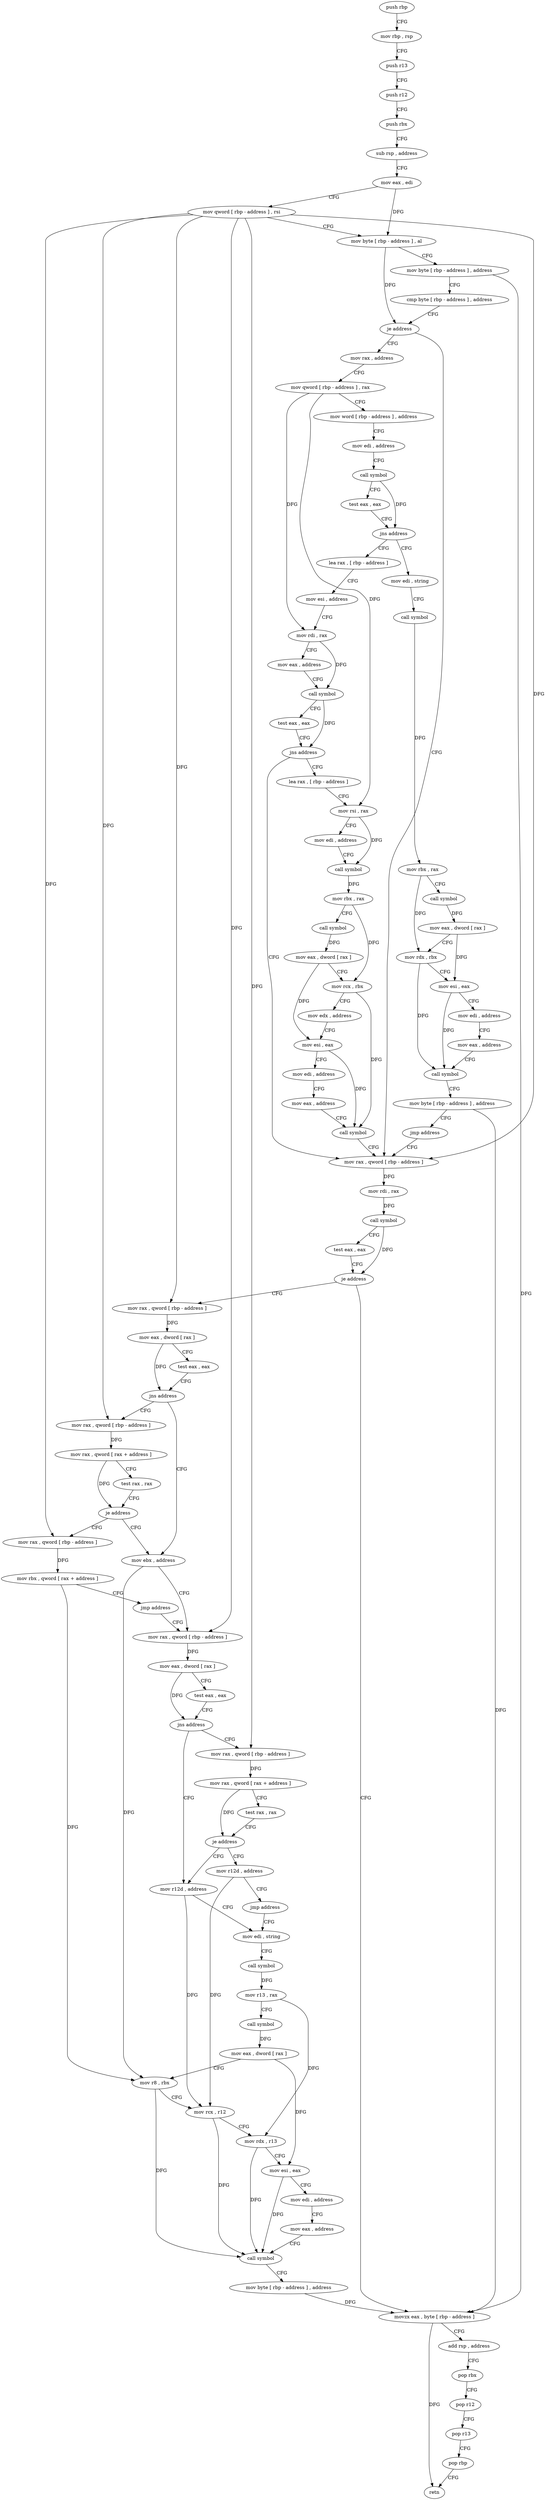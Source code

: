 digraph "func" {
"4223995" [label = "push rbp" ]
"4223996" [label = "mov rbp , rsp" ]
"4223999" [label = "push r13" ]
"4224001" [label = "push r12" ]
"4224003" [label = "push rbx" ]
"4224004" [label = "sub rsp , address" ]
"4224008" [label = "mov eax , edi" ]
"4224010" [label = "mov qword [ rbp - address ] , rsi" ]
"4224014" [label = "mov byte [ rbp - address ] , al" ]
"4224017" [label = "mov byte [ rbp - address ] , address" ]
"4224021" [label = "cmp byte [ rbp - address ] , address" ]
"4224025" [label = "je address" ]
"4224189" [label = "mov rax , qword [ rbp - address ]" ]
"4224031" [label = "mov rax , address" ]
"4224193" [label = "mov rdi , rax" ]
"4224196" [label = "call symbol" ]
"4224201" [label = "test eax , eax" ]
"4224203" [label = "je address" ]
"4224330" [label = "movzx eax , byte [ rbp - address ]" ]
"4224205" [label = "mov rax , qword [ rbp - address ]" ]
"4224041" [label = "mov qword [ rbp - address ] , rax" ]
"4224045" [label = "mov word [ rbp - address ] , address" ]
"4224051" [label = "mov edi , address" ]
"4224056" [label = "call symbol" ]
"4224061" [label = "test eax , eax" ]
"4224063" [label = "jns address" ]
"4224111" [label = "lea rax , [ rbp - address ]" ]
"4224065" [label = "mov edi , string" ]
"4224334" [label = "add rsp , address" ]
"4224338" [label = "pop rbx" ]
"4224339" [label = "pop r12" ]
"4224341" [label = "pop r13" ]
"4224343" [label = "pop rbp" ]
"4224344" [label = "retn" ]
"4224209" [label = "mov eax , dword [ rax ]" ]
"4224211" [label = "test eax , eax" ]
"4224213" [label = "jns address" ]
"4224238" [label = "mov ebx , address" ]
"4224215" [label = "mov rax , qword [ rbp - address ]" ]
"4224115" [label = "mov esi , address" ]
"4224120" [label = "mov rdi , rax" ]
"4224123" [label = "mov eax , address" ]
"4224128" [label = "call symbol" ]
"4224133" [label = "test eax , eax" ]
"4224135" [label = "jns address" ]
"4224137" [label = "lea rax , [ rbp - address ]" ]
"4224070" [label = "call symbol" ]
"4224075" [label = "mov rbx , rax" ]
"4224078" [label = "call symbol" ]
"4224083" [label = "mov eax , dword [ rax ]" ]
"4224085" [label = "mov rdx , rbx" ]
"4224088" [label = "mov esi , eax" ]
"4224090" [label = "mov edi , address" ]
"4224095" [label = "mov eax , address" ]
"4224100" [label = "call symbol" ]
"4224105" [label = "mov byte [ rbp - address ] , address" ]
"4224109" [label = "jmp address" ]
"4224243" [label = "mov rax , qword [ rbp - address ]" ]
"4224219" [label = "mov rax , qword [ rax + address ]" ]
"4224223" [label = "test rax , rax" ]
"4224226" [label = "je address" ]
"4224228" [label = "mov rax , qword [ rbp - address ]" ]
"4224141" [label = "mov rsi , rax" ]
"4224144" [label = "mov edi , address" ]
"4224149" [label = "call symbol" ]
"4224154" [label = "mov rbx , rax" ]
"4224157" [label = "call symbol" ]
"4224162" [label = "mov eax , dword [ rax ]" ]
"4224164" [label = "mov rcx , rbx" ]
"4224167" [label = "mov edx , address" ]
"4224172" [label = "mov esi , eax" ]
"4224174" [label = "mov edi , address" ]
"4224179" [label = "mov eax , address" ]
"4224184" [label = "call symbol" ]
"4224274" [label = "mov r12d , address" ]
"4224280" [label = "mov edi , string" ]
"4224253" [label = "mov rax , qword [ rbp - address ]" ]
"4224257" [label = "mov rax , qword [ rax + address ]" ]
"4224261" [label = "test rax , rax" ]
"4224264" [label = "je address" ]
"4224266" [label = "mov r12d , address" ]
"4224232" [label = "mov rbx , qword [ rax + address ]" ]
"4224236" [label = "jmp address" ]
"4224272" [label = "jmp address" ]
"4224247" [label = "mov eax , dword [ rax ]" ]
"4224249" [label = "test eax , eax" ]
"4224251" [label = "jns address" ]
"4224285" [label = "call symbol" ]
"4224290" [label = "mov r13 , rax" ]
"4224293" [label = "call symbol" ]
"4224298" [label = "mov eax , dword [ rax ]" ]
"4224300" [label = "mov r8 , rbx" ]
"4224303" [label = "mov rcx , r12" ]
"4224306" [label = "mov rdx , r13" ]
"4224309" [label = "mov esi , eax" ]
"4224311" [label = "mov edi , address" ]
"4224316" [label = "mov eax , address" ]
"4224321" [label = "call symbol" ]
"4224326" [label = "mov byte [ rbp - address ] , address" ]
"4223995" -> "4223996" [ label = "CFG" ]
"4223996" -> "4223999" [ label = "CFG" ]
"4223999" -> "4224001" [ label = "CFG" ]
"4224001" -> "4224003" [ label = "CFG" ]
"4224003" -> "4224004" [ label = "CFG" ]
"4224004" -> "4224008" [ label = "CFG" ]
"4224008" -> "4224010" [ label = "CFG" ]
"4224008" -> "4224014" [ label = "DFG" ]
"4224010" -> "4224014" [ label = "CFG" ]
"4224010" -> "4224189" [ label = "DFG" ]
"4224010" -> "4224205" [ label = "DFG" ]
"4224010" -> "4224215" [ label = "DFG" ]
"4224010" -> "4224243" [ label = "DFG" ]
"4224010" -> "4224228" [ label = "DFG" ]
"4224010" -> "4224253" [ label = "DFG" ]
"4224014" -> "4224017" [ label = "CFG" ]
"4224014" -> "4224025" [ label = "DFG" ]
"4224017" -> "4224021" [ label = "CFG" ]
"4224017" -> "4224330" [ label = "DFG" ]
"4224021" -> "4224025" [ label = "CFG" ]
"4224025" -> "4224189" [ label = "CFG" ]
"4224025" -> "4224031" [ label = "CFG" ]
"4224189" -> "4224193" [ label = "DFG" ]
"4224031" -> "4224041" [ label = "CFG" ]
"4224193" -> "4224196" [ label = "DFG" ]
"4224196" -> "4224201" [ label = "CFG" ]
"4224196" -> "4224203" [ label = "DFG" ]
"4224201" -> "4224203" [ label = "CFG" ]
"4224203" -> "4224330" [ label = "CFG" ]
"4224203" -> "4224205" [ label = "CFG" ]
"4224330" -> "4224334" [ label = "CFG" ]
"4224330" -> "4224344" [ label = "DFG" ]
"4224205" -> "4224209" [ label = "DFG" ]
"4224041" -> "4224045" [ label = "CFG" ]
"4224041" -> "4224120" [ label = "DFG" ]
"4224041" -> "4224141" [ label = "DFG" ]
"4224045" -> "4224051" [ label = "CFG" ]
"4224051" -> "4224056" [ label = "CFG" ]
"4224056" -> "4224061" [ label = "CFG" ]
"4224056" -> "4224063" [ label = "DFG" ]
"4224061" -> "4224063" [ label = "CFG" ]
"4224063" -> "4224111" [ label = "CFG" ]
"4224063" -> "4224065" [ label = "CFG" ]
"4224111" -> "4224115" [ label = "CFG" ]
"4224065" -> "4224070" [ label = "CFG" ]
"4224334" -> "4224338" [ label = "CFG" ]
"4224338" -> "4224339" [ label = "CFG" ]
"4224339" -> "4224341" [ label = "CFG" ]
"4224341" -> "4224343" [ label = "CFG" ]
"4224343" -> "4224344" [ label = "CFG" ]
"4224209" -> "4224211" [ label = "CFG" ]
"4224209" -> "4224213" [ label = "DFG" ]
"4224211" -> "4224213" [ label = "CFG" ]
"4224213" -> "4224238" [ label = "CFG" ]
"4224213" -> "4224215" [ label = "CFG" ]
"4224238" -> "4224243" [ label = "CFG" ]
"4224238" -> "4224300" [ label = "DFG" ]
"4224215" -> "4224219" [ label = "DFG" ]
"4224115" -> "4224120" [ label = "CFG" ]
"4224120" -> "4224123" [ label = "CFG" ]
"4224120" -> "4224128" [ label = "DFG" ]
"4224123" -> "4224128" [ label = "CFG" ]
"4224128" -> "4224133" [ label = "CFG" ]
"4224128" -> "4224135" [ label = "DFG" ]
"4224133" -> "4224135" [ label = "CFG" ]
"4224135" -> "4224189" [ label = "CFG" ]
"4224135" -> "4224137" [ label = "CFG" ]
"4224137" -> "4224141" [ label = "CFG" ]
"4224070" -> "4224075" [ label = "DFG" ]
"4224075" -> "4224078" [ label = "CFG" ]
"4224075" -> "4224085" [ label = "DFG" ]
"4224078" -> "4224083" [ label = "DFG" ]
"4224083" -> "4224085" [ label = "CFG" ]
"4224083" -> "4224088" [ label = "DFG" ]
"4224085" -> "4224088" [ label = "CFG" ]
"4224085" -> "4224100" [ label = "DFG" ]
"4224088" -> "4224090" [ label = "CFG" ]
"4224088" -> "4224100" [ label = "DFG" ]
"4224090" -> "4224095" [ label = "CFG" ]
"4224095" -> "4224100" [ label = "CFG" ]
"4224100" -> "4224105" [ label = "CFG" ]
"4224105" -> "4224109" [ label = "CFG" ]
"4224105" -> "4224330" [ label = "DFG" ]
"4224109" -> "4224189" [ label = "CFG" ]
"4224243" -> "4224247" [ label = "DFG" ]
"4224219" -> "4224223" [ label = "CFG" ]
"4224219" -> "4224226" [ label = "DFG" ]
"4224223" -> "4224226" [ label = "CFG" ]
"4224226" -> "4224238" [ label = "CFG" ]
"4224226" -> "4224228" [ label = "CFG" ]
"4224228" -> "4224232" [ label = "DFG" ]
"4224141" -> "4224144" [ label = "CFG" ]
"4224141" -> "4224149" [ label = "DFG" ]
"4224144" -> "4224149" [ label = "CFG" ]
"4224149" -> "4224154" [ label = "DFG" ]
"4224154" -> "4224157" [ label = "CFG" ]
"4224154" -> "4224164" [ label = "DFG" ]
"4224157" -> "4224162" [ label = "DFG" ]
"4224162" -> "4224164" [ label = "CFG" ]
"4224162" -> "4224172" [ label = "DFG" ]
"4224164" -> "4224167" [ label = "CFG" ]
"4224164" -> "4224184" [ label = "DFG" ]
"4224167" -> "4224172" [ label = "CFG" ]
"4224172" -> "4224174" [ label = "CFG" ]
"4224172" -> "4224184" [ label = "DFG" ]
"4224174" -> "4224179" [ label = "CFG" ]
"4224179" -> "4224184" [ label = "CFG" ]
"4224184" -> "4224189" [ label = "CFG" ]
"4224274" -> "4224280" [ label = "CFG" ]
"4224274" -> "4224303" [ label = "DFG" ]
"4224280" -> "4224285" [ label = "CFG" ]
"4224253" -> "4224257" [ label = "DFG" ]
"4224257" -> "4224261" [ label = "CFG" ]
"4224257" -> "4224264" [ label = "DFG" ]
"4224261" -> "4224264" [ label = "CFG" ]
"4224264" -> "4224274" [ label = "CFG" ]
"4224264" -> "4224266" [ label = "CFG" ]
"4224266" -> "4224272" [ label = "CFG" ]
"4224266" -> "4224303" [ label = "DFG" ]
"4224232" -> "4224236" [ label = "CFG" ]
"4224232" -> "4224300" [ label = "DFG" ]
"4224236" -> "4224243" [ label = "CFG" ]
"4224272" -> "4224280" [ label = "CFG" ]
"4224247" -> "4224249" [ label = "CFG" ]
"4224247" -> "4224251" [ label = "DFG" ]
"4224249" -> "4224251" [ label = "CFG" ]
"4224251" -> "4224274" [ label = "CFG" ]
"4224251" -> "4224253" [ label = "CFG" ]
"4224285" -> "4224290" [ label = "DFG" ]
"4224290" -> "4224293" [ label = "CFG" ]
"4224290" -> "4224306" [ label = "DFG" ]
"4224293" -> "4224298" [ label = "DFG" ]
"4224298" -> "4224300" [ label = "CFG" ]
"4224298" -> "4224309" [ label = "DFG" ]
"4224300" -> "4224303" [ label = "CFG" ]
"4224300" -> "4224321" [ label = "DFG" ]
"4224303" -> "4224306" [ label = "CFG" ]
"4224303" -> "4224321" [ label = "DFG" ]
"4224306" -> "4224309" [ label = "CFG" ]
"4224306" -> "4224321" [ label = "DFG" ]
"4224309" -> "4224311" [ label = "CFG" ]
"4224309" -> "4224321" [ label = "DFG" ]
"4224311" -> "4224316" [ label = "CFG" ]
"4224316" -> "4224321" [ label = "CFG" ]
"4224321" -> "4224326" [ label = "CFG" ]
"4224326" -> "4224330" [ label = "DFG" ]
}
